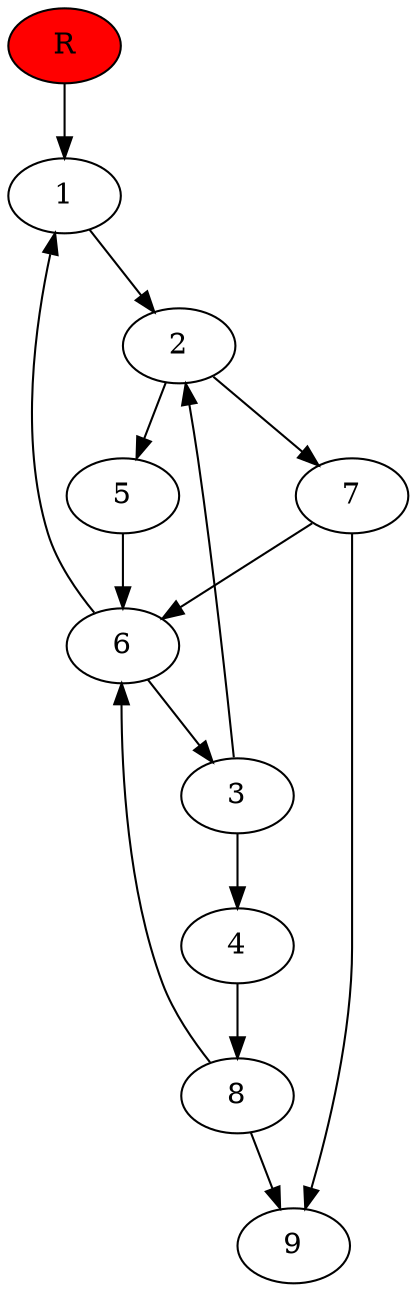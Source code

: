 digraph prb7708 {
	1
	2
	3
	4
	5
	6
	7
	8
	R [fillcolor="#ff0000" style=filled]
	1 -> 2
	2 -> 5
	2 -> 7
	3 -> 2
	3 -> 4
	4 -> 8
	5 -> 6
	6 -> 1
	6 -> 3
	7 -> 6
	7 -> 9
	8 -> 6
	8 -> 9
	R -> 1
}
